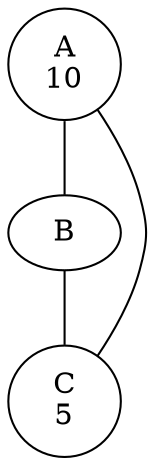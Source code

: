 graph G {
A [label="A"];
B [label="B"];
C [label="C"];
A -- B;
B -- C;
A [label="A\n10"];
C [label="C\n5"];
A -- C [constraint=false];
}
